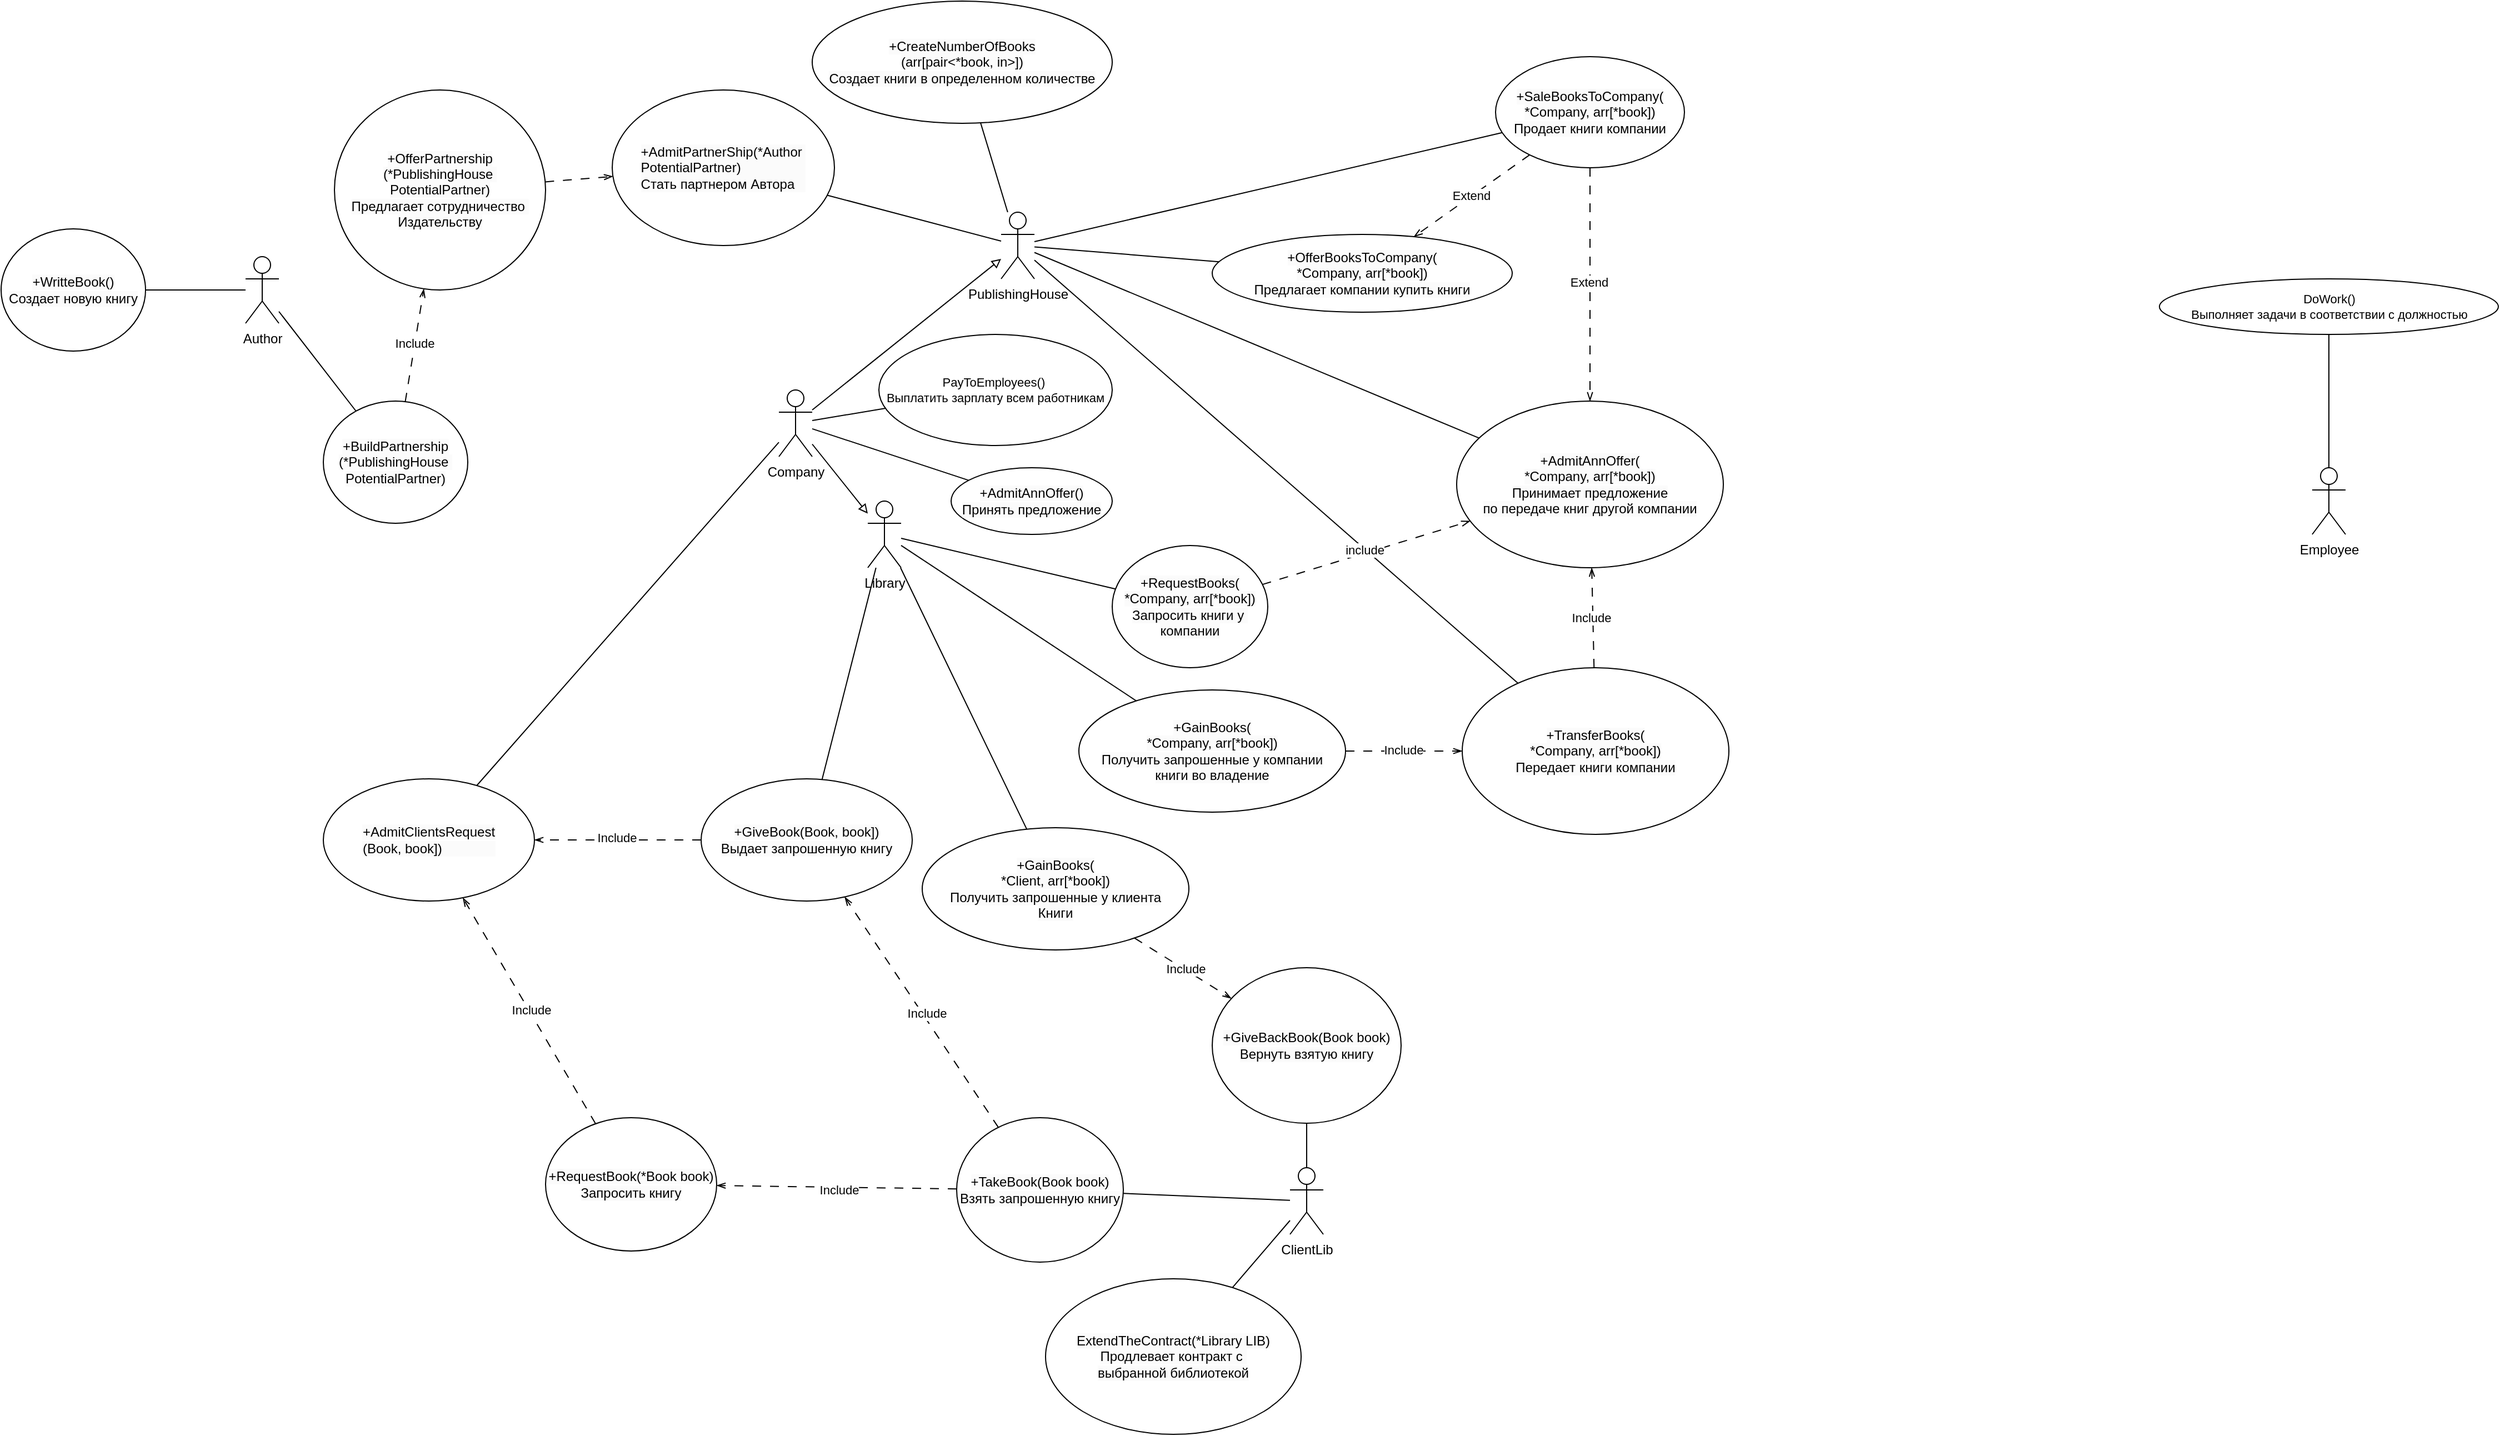 <mxfile version="24.7.17">
  <diagram name="Страница — 1" id="1cSsIdaJOo9Q6PnTaS0a">
    <mxGraphModel dx="1782" dy="1741" grid="1" gridSize="10" guides="1" tooltips="1" connect="1" arrows="1" fold="1" page="1" pageScale="1" pageWidth="827" pageHeight="1169" math="0" shadow="0">
      <root>
        <mxCell id="0" />
        <mxCell id="1" parent="0" />
        <mxCell id="v1l3gSPfmKun_IUH_ubJ-33" style="edgeStyle=none;shape=connector;rounded=0;orthogonalLoop=1;jettySize=auto;html=1;strokeColor=default;align=center;verticalAlign=middle;fontFamily=Helvetica;fontSize=11;fontColor=default;labelBackgroundColor=default;endArrow=none;endFill=0;" parent="1" source="v1l3gSPfmKun_IUH_ubJ-1" target="v1l3gSPfmKun_IUH_ubJ-32" edge="1">
          <mxGeometry relative="1" as="geometry" />
        </mxCell>
        <mxCell id="v1l3gSPfmKun_IUH_ubJ-35" style="edgeStyle=none;shape=connector;rounded=0;orthogonalLoop=1;jettySize=auto;html=1;strokeColor=default;align=center;verticalAlign=middle;fontFamily=Helvetica;fontSize=11;fontColor=default;labelBackgroundColor=default;endArrow=none;endFill=0;" parent="1" source="v1l3gSPfmKun_IUH_ubJ-1" target="v1l3gSPfmKun_IUH_ubJ-34" edge="1">
          <mxGeometry relative="1" as="geometry" />
        </mxCell>
        <mxCell id="v1l3gSPfmKun_IUH_ubJ-59" style="edgeStyle=none;shape=connector;rounded=0;orthogonalLoop=1;jettySize=auto;html=1;strokeColor=default;align=center;verticalAlign=middle;fontFamily=Helvetica;fontSize=11;fontColor=default;labelBackgroundColor=default;endArrow=none;endFill=0;" parent="1" source="v1l3gSPfmKun_IUH_ubJ-1" target="v1l3gSPfmKun_IUH_ubJ-58" edge="1">
          <mxGeometry relative="1" as="geometry" />
        </mxCell>
        <mxCell id="v1l3gSPfmKun_IUH_ubJ-65" style="edgeStyle=none;shape=connector;rounded=0;orthogonalLoop=1;jettySize=auto;html=1;strokeColor=default;align=center;verticalAlign=middle;fontFamily=Helvetica;fontSize=11;fontColor=default;labelBackgroundColor=default;endArrow=none;endFill=0;" parent="1" source="v1l3gSPfmKun_IUH_ubJ-1" target="v1l3gSPfmKun_IUH_ubJ-37" edge="1">
          <mxGeometry relative="1" as="geometry" />
        </mxCell>
        <mxCell id="v1l3gSPfmKun_IUH_ubJ-77" style="edgeStyle=none;shape=connector;rounded=0;orthogonalLoop=1;jettySize=auto;html=1;strokeColor=default;align=center;verticalAlign=middle;fontFamily=Helvetica;fontSize=11;fontColor=default;labelBackgroundColor=default;endArrow=none;endFill=0;" parent="1" source="v1l3gSPfmKun_IUH_ubJ-1" target="v1l3gSPfmKun_IUH_ubJ-76" edge="1">
          <mxGeometry relative="1" as="geometry" />
        </mxCell>
        <mxCell id="v1l3gSPfmKun_IUH_ubJ-91" style="edgeStyle=none;shape=connector;rounded=0;orthogonalLoop=1;jettySize=auto;html=1;strokeColor=default;align=center;verticalAlign=middle;fontFamily=Helvetica;fontSize=11;fontColor=default;labelBackgroundColor=default;endArrow=none;endFill=0;" parent="1" source="v1l3gSPfmKun_IUH_ubJ-1" target="v1l3gSPfmKun_IUH_ubJ-90" edge="1">
          <mxGeometry relative="1" as="geometry" />
        </mxCell>
        <mxCell id="v1l3gSPfmKun_IUH_ubJ-1" value="PublishingHouse" style="shape=umlActor;verticalLabelPosition=bottom;verticalAlign=top;html=1;outlineConnect=0;" parent="1" vertex="1">
          <mxGeometry x="210" y="30" width="30" height="60" as="geometry" />
        </mxCell>
        <mxCell id="v1l3gSPfmKun_IUH_ubJ-31" style="edgeStyle=none;shape=connector;rounded=0;orthogonalLoop=1;jettySize=auto;html=1;strokeColor=default;align=center;verticalAlign=middle;fontFamily=Helvetica;fontSize=11;fontColor=default;labelBackgroundColor=default;endArrow=none;endFill=0;" parent="1" source="v1l3gSPfmKun_IUH_ubJ-2" target="v1l3gSPfmKun_IUH_ubJ-30" edge="1">
          <mxGeometry relative="1" as="geometry" />
        </mxCell>
        <mxCell id="v1l3gSPfmKun_IUH_ubJ-87" style="edgeStyle=none;shape=connector;rounded=0;orthogonalLoop=1;jettySize=auto;html=1;strokeColor=default;align=center;verticalAlign=middle;fontFamily=Helvetica;fontSize=11;fontColor=default;labelBackgroundColor=default;endArrow=none;endFill=0;" parent="1" source="v1l3gSPfmKun_IUH_ubJ-2" target="v1l3gSPfmKun_IUH_ubJ-86" edge="1">
          <mxGeometry relative="1" as="geometry" />
        </mxCell>
        <mxCell id="v1l3gSPfmKun_IUH_ubJ-102" style="edgeStyle=none;shape=connector;rounded=0;orthogonalLoop=1;jettySize=auto;html=1;strokeColor=default;align=center;verticalAlign=middle;fontFamily=Helvetica;fontSize=11;fontColor=default;labelBackgroundColor=default;endArrow=none;endFill=0;" parent="1" source="v1l3gSPfmKun_IUH_ubJ-2" target="v1l3gSPfmKun_IUH_ubJ-41" edge="1">
          <mxGeometry relative="1" as="geometry" />
        </mxCell>
        <mxCell id="v1l3gSPfmKun_IUH_ubJ-120" style="edgeStyle=none;shape=connector;rounded=0;orthogonalLoop=1;jettySize=auto;html=1;strokeColor=default;align=center;verticalAlign=middle;fontFamily=Helvetica;fontSize=11;fontColor=default;labelBackgroundColor=default;endArrow=none;endFill=0;" parent="1" source="v1l3gSPfmKun_IUH_ubJ-2" target="v1l3gSPfmKun_IUH_ubJ-119" edge="1">
          <mxGeometry relative="1" as="geometry" />
        </mxCell>
        <mxCell id="v1l3gSPfmKun_IUH_ubJ-2" value="Library" style="shape=umlActor;verticalLabelPosition=bottom;verticalAlign=top;html=1;outlineConnect=0;" parent="1" vertex="1">
          <mxGeometry x="90" y="290" width="30" height="60" as="geometry" />
        </mxCell>
        <mxCell id="v1l3gSPfmKun_IUH_ubJ-18" style="rounded=0;orthogonalLoop=1;jettySize=auto;html=1;endArrow=block;endFill=0;" parent="1" source="v1l3gSPfmKun_IUH_ubJ-5" target="v1l3gSPfmKun_IUH_ubJ-1" edge="1">
          <mxGeometry relative="1" as="geometry" />
        </mxCell>
        <mxCell id="v1l3gSPfmKun_IUH_ubJ-19" style="edgeStyle=none;shape=connector;rounded=0;orthogonalLoop=1;jettySize=auto;html=1;strokeColor=default;align=center;verticalAlign=middle;fontFamily=Helvetica;fontSize=11;fontColor=default;labelBackgroundColor=default;endArrow=block;endFill=0;" parent="1" source="v1l3gSPfmKun_IUH_ubJ-5" target="v1l3gSPfmKun_IUH_ubJ-2" edge="1">
          <mxGeometry relative="1" as="geometry" />
        </mxCell>
        <mxCell id="v1l3gSPfmKun_IUH_ubJ-23" style="edgeStyle=none;shape=connector;rounded=0;orthogonalLoop=1;jettySize=auto;html=1;strokeColor=default;align=center;verticalAlign=middle;fontFamily=Helvetica;fontSize=11;fontColor=default;labelBackgroundColor=default;endArrow=none;endFill=0;" parent="1" source="v1l3gSPfmKun_IUH_ubJ-5" target="v1l3gSPfmKun_IUH_ubJ-22" edge="1">
          <mxGeometry relative="1" as="geometry" />
        </mxCell>
        <mxCell id="v1l3gSPfmKun_IUH_ubJ-61" style="edgeStyle=none;shape=connector;rounded=0;orthogonalLoop=1;jettySize=auto;html=1;strokeColor=default;align=center;verticalAlign=middle;fontFamily=Helvetica;fontSize=11;fontColor=default;labelBackgroundColor=default;endArrow=none;endFill=0;" parent="1" source="v1l3gSPfmKun_IUH_ubJ-5" target="v1l3gSPfmKun_IUH_ubJ-60" edge="1">
          <mxGeometry relative="1" as="geometry" />
        </mxCell>
        <mxCell id="raZF7uwLVwhogA-u9e-4-4" style="rounded=0;orthogonalLoop=1;jettySize=auto;html=1;endArrow=none;endFill=0;" edge="1" parent="1" source="v1l3gSPfmKun_IUH_ubJ-5" target="v1l3gSPfmKun_IUH_ubJ-110">
          <mxGeometry relative="1" as="geometry" />
        </mxCell>
        <mxCell id="v1l3gSPfmKun_IUH_ubJ-5" value="Company" style="shape=umlActor;verticalLabelPosition=bottom;verticalAlign=top;html=1;outlineConnect=0;" parent="1" vertex="1">
          <mxGeometry x="10" y="190" width="30" height="60" as="geometry" />
        </mxCell>
        <mxCell id="v1l3gSPfmKun_IUH_ubJ-55" style="edgeStyle=none;shape=connector;rounded=0;orthogonalLoop=1;jettySize=auto;html=1;strokeColor=default;align=center;verticalAlign=middle;fontFamily=Helvetica;fontSize=11;fontColor=default;labelBackgroundColor=default;endArrow=none;endFill=0;" parent="1" source="v1l3gSPfmKun_IUH_ubJ-9" target="v1l3gSPfmKun_IUH_ubJ-54" edge="1">
          <mxGeometry relative="1" as="geometry" />
        </mxCell>
        <mxCell id="v1l3gSPfmKun_IUH_ubJ-62" style="edgeStyle=none;shape=connector;rounded=0;orthogonalLoop=1;jettySize=auto;html=1;strokeColor=default;align=center;verticalAlign=middle;fontFamily=Helvetica;fontSize=11;fontColor=default;labelBackgroundColor=default;endArrow=none;endFill=0;" parent="1" source="v1l3gSPfmKun_IUH_ubJ-9" target="v1l3gSPfmKun_IUH_ubJ-56" edge="1">
          <mxGeometry relative="1" as="geometry" />
        </mxCell>
        <mxCell id="v1l3gSPfmKun_IUH_ubJ-9" value="Author" style="shape=umlActor;verticalLabelPosition=bottom;verticalAlign=top;html=1;outlineConnect=0;" parent="1" vertex="1">
          <mxGeometry x="-470" y="70" width="30" height="60" as="geometry" />
        </mxCell>
        <mxCell id="v1l3gSPfmKun_IUH_ubJ-27" style="edgeStyle=none;shape=connector;rounded=0;orthogonalLoop=1;jettySize=auto;html=1;strokeColor=default;align=center;verticalAlign=middle;fontFamily=Helvetica;fontSize=11;fontColor=default;labelBackgroundColor=default;endArrow=none;endFill=0;" parent="1" source="v1l3gSPfmKun_IUH_ubJ-13" target="v1l3gSPfmKun_IUH_ubJ-25" edge="1">
          <mxGeometry relative="1" as="geometry" />
        </mxCell>
        <mxCell id="v1l3gSPfmKun_IUH_ubJ-13" value="Employee" style="shape=umlActor;verticalLabelPosition=bottom;verticalAlign=top;html=1;outlineConnect=0;" parent="1" vertex="1">
          <mxGeometry x="1390" y="260" width="30" height="60" as="geometry" />
        </mxCell>
        <mxCell id="v1l3gSPfmKun_IUH_ubJ-47" style="edgeStyle=none;shape=connector;rounded=0;orthogonalLoop=1;jettySize=auto;html=1;strokeColor=default;align=center;verticalAlign=middle;fontFamily=Helvetica;fontSize=11;fontColor=default;labelBackgroundColor=default;endArrow=none;endFill=0;" parent="1" source="v1l3gSPfmKun_IUH_ubJ-16" target="v1l3gSPfmKun_IUH_ubJ-46" edge="1">
          <mxGeometry relative="1" as="geometry" />
        </mxCell>
        <mxCell id="v1l3gSPfmKun_IUH_ubJ-53" style="edgeStyle=none;shape=connector;rounded=0;orthogonalLoop=1;jettySize=auto;html=1;strokeColor=default;align=center;verticalAlign=middle;fontFamily=Helvetica;fontSize=11;fontColor=default;labelBackgroundColor=default;endArrow=none;endFill=0;" parent="1" source="v1l3gSPfmKun_IUH_ubJ-16" target="v1l3gSPfmKun_IUH_ubJ-52" edge="1">
          <mxGeometry relative="1" as="geometry" />
        </mxCell>
        <mxCell id="v1l3gSPfmKun_IUH_ubJ-125" style="edgeStyle=none;shape=connector;rounded=0;orthogonalLoop=1;jettySize=auto;html=1;strokeColor=default;align=center;verticalAlign=middle;fontFamily=Helvetica;fontSize=11;fontColor=default;labelBackgroundColor=default;endArrow=none;endFill=0;" parent="1" source="v1l3gSPfmKun_IUH_ubJ-16" target="v1l3gSPfmKun_IUH_ubJ-124" edge="1">
          <mxGeometry relative="1" as="geometry" />
        </mxCell>
        <mxCell id="v1l3gSPfmKun_IUH_ubJ-16" value="ClientLib" style="shape=umlActor;verticalLabelPosition=bottom;verticalAlign=top;html=1;outlineConnect=0;" parent="1" vertex="1">
          <mxGeometry x="470" y="890" width="30" height="60" as="geometry" />
        </mxCell>
        <mxCell id="v1l3gSPfmKun_IUH_ubJ-22" value="PayToEmployees()&amp;nbsp;&lt;div&gt;Выплатить зарплату всем работникам&lt;/div&gt;" style="ellipse;whiteSpace=wrap;html=1;fontFamily=Helvetica;fontSize=11;fontColor=default;labelBackgroundColor=default;" parent="1" vertex="1">
          <mxGeometry x="100" y="140" width="210" height="100" as="geometry" />
        </mxCell>
        <mxCell id="v1l3gSPfmKun_IUH_ubJ-25" value="DoWork()&lt;div&gt;Выполняет задачи в соответствии с должностью&lt;/div&gt;" style="ellipse;whiteSpace=wrap;html=1;fontFamily=Helvetica;fontSize=11;fontColor=default;labelBackgroundColor=default;" parent="1" vertex="1">
          <mxGeometry x="1252.5" y="90" width="305" height="50" as="geometry" />
        </mxCell>
        <mxCell id="v1l3gSPfmKun_IUH_ubJ-98" style="edgeStyle=none;shape=connector;rounded=0;orthogonalLoop=1;jettySize=auto;html=1;dashed=1;dashPattern=8 8;strokeColor=default;align=center;verticalAlign=middle;fontFamily=Helvetica;fontSize=11;fontColor=default;labelBackgroundColor=default;endArrow=openThin;endFill=0;" parent="1" source="v1l3gSPfmKun_IUH_ubJ-30" target="v1l3gSPfmKun_IUH_ubJ-90" edge="1">
          <mxGeometry relative="1" as="geometry" />
        </mxCell>
        <mxCell id="v1l3gSPfmKun_IUH_ubJ-101" value="Include" style="edgeLabel;html=1;align=center;verticalAlign=middle;resizable=0;points=[];fontFamily=Helvetica;fontSize=11;fontColor=default;labelBackgroundColor=default;" parent="v1l3gSPfmKun_IUH_ubJ-98" vertex="1" connectable="0">
          <mxGeometry x="-0.021" y="1" relative="1" as="geometry">
            <mxPoint as="offset" />
          </mxGeometry>
        </mxCell>
        <mxCell id="v1l3gSPfmKun_IUH_ubJ-30" value="&lt;span style=&quot;font-size: 12px; text-align: left; text-wrap: nowrap; background-color: rgb(251, 251, 251);&quot;&gt;+GainBooks(&lt;/span&gt;&lt;br style=&quot;font-size: 12px; text-align: left; text-wrap: nowrap; padding: 0px; margin: 0px; background-color: rgb(251, 251, 251);&quot;&gt;&lt;span style=&quot;font-size: 12px; text-align: left; text-wrap: nowrap; background-color: rgb(251, 251, 251);&quot;&gt;*Company, arr[*book])&lt;/span&gt;&lt;div&gt;&lt;span style=&quot;font-size: 12px; text-align: left; text-wrap: nowrap; background-color: rgb(251, 251, 251);&quot;&gt;Получить запрошенные у компании&lt;/span&gt;&lt;/div&gt;&lt;div&gt;&lt;span style=&quot;font-size: 12px; text-align: left; text-wrap: nowrap; background-color: rgb(251, 251, 251);&quot;&gt;книги во владение&lt;/span&gt;&lt;/div&gt;" style="ellipse;whiteSpace=wrap;html=1;fontFamily=Helvetica;fontSize=11;fontColor=default;labelBackgroundColor=default;" parent="1" vertex="1">
          <mxGeometry x="280" y="460" width="240" height="110" as="geometry" />
        </mxCell>
        <mxCell id="v1l3gSPfmKun_IUH_ubJ-32" value="&lt;span style=&quot;font-size: 12px; text-align: left; text-wrap: nowrap; background-color: rgb(251, 251, 251);&quot;&gt;+CreateNumberOfBooks&lt;/span&gt;&lt;br style=&quot;padding: 0px; margin: 0px; font-size: 12px; text-align: left; text-wrap: nowrap; background-color: rgb(251, 251, 251);&quot;&gt;&lt;span style=&quot;font-size: 12px; text-align: left; text-wrap: nowrap; background-color: rgb(251, 251, 251);&quot;&gt;(arr[pair&amp;lt;*book, in&amp;gt;])&lt;/span&gt;&lt;br&gt;&lt;div&gt;&lt;span style=&quot;font-size: 12px; text-align: left; text-wrap: nowrap; background-color: rgb(251, 251, 251);&quot;&gt;Создает книги в определенном количестве&lt;/span&gt;&lt;/div&gt;" style="ellipse;whiteSpace=wrap;html=1;fontFamily=Helvetica;fontSize=11;fontColor=default;labelBackgroundColor=default;" parent="1" vertex="1">
          <mxGeometry x="40" y="-160" width="270" height="110" as="geometry" />
        </mxCell>
        <mxCell id="v1l3gSPfmKun_IUH_ubJ-68" style="edgeStyle=none;shape=connector;rounded=0;orthogonalLoop=1;jettySize=auto;html=1;dashed=1;dashPattern=8 8;strokeColor=default;align=center;verticalAlign=middle;fontFamily=Helvetica;fontSize=11;fontColor=default;labelBackgroundColor=default;endArrow=openThin;endFill=0;" parent="1" source="v1l3gSPfmKun_IUH_ubJ-34" target="v1l3gSPfmKun_IUH_ubJ-58" edge="1">
          <mxGeometry relative="1" as="geometry" />
        </mxCell>
        <mxCell id="v1l3gSPfmKun_IUH_ubJ-69" value="Extend" style="edgeLabel;html=1;align=center;verticalAlign=middle;resizable=0;points=[];fontFamily=Helvetica;fontSize=11;fontColor=default;labelBackgroundColor=default;" parent="v1l3gSPfmKun_IUH_ubJ-68" vertex="1" connectable="0">
          <mxGeometry x="-0.021" y="-1" relative="1" as="geometry">
            <mxPoint as="offset" />
          </mxGeometry>
        </mxCell>
        <mxCell id="v1l3gSPfmKun_IUH_ubJ-108" style="edgeStyle=none;shape=connector;rounded=0;orthogonalLoop=1;jettySize=auto;html=1;dashed=1;dashPattern=8 8;strokeColor=default;align=center;verticalAlign=middle;fontFamily=Helvetica;fontSize=11;fontColor=default;labelBackgroundColor=default;endArrow=openThin;endFill=0;" parent="1" source="v1l3gSPfmKun_IUH_ubJ-34" target="v1l3gSPfmKun_IUH_ubJ-37" edge="1">
          <mxGeometry relative="1" as="geometry" />
        </mxCell>
        <mxCell id="v1l3gSPfmKun_IUH_ubJ-109" value="Extend" style="edgeLabel;html=1;align=center;verticalAlign=middle;resizable=0;points=[];fontFamily=Helvetica;fontSize=11;fontColor=default;labelBackgroundColor=default;" parent="v1l3gSPfmKun_IUH_ubJ-108" vertex="1" connectable="0">
          <mxGeometry x="-0.006" y="-1" relative="1" as="geometry">
            <mxPoint as="offset" />
          </mxGeometry>
        </mxCell>
        <mxCell id="v1l3gSPfmKun_IUH_ubJ-34" value="&lt;span style=&quot;font-size: 12px; text-align: left; text-wrap: nowrap; background-color: rgb(251, 251, 251);&quot;&gt;+SaleBooksToCompany(&lt;/span&gt;&lt;br style=&quot;padding: 0px; margin: 0px; font-size: 12px; text-align: left; text-wrap: nowrap; background-color: rgb(251, 251, 251);&quot;&gt;&lt;span style=&quot;font-size: 12px; text-align: left; text-wrap: nowrap; background-color: rgb(251, 251, 251);&quot;&gt;*Company, arr[*book])&lt;/span&gt;&lt;br&gt;&lt;div&gt;&lt;span style=&quot;font-size: 12px; text-align: left; text-wrap: nowrap; background-color: rgb(251, 251, 251);&quot;&gt;Продает книги компании&lt;/span&gt;&lt;/div&gt;" style="ellipse;whiteSpace=wrap;html=1;fontFamily=Helvetica;fontSize=11;fontColor=default;labelBackgroundColor=default;" parent="1" vertex="1">
          <mxGeometry x="655" y="-110" width="170" height="100" as="geometry" />
        </mxCell>
        <mxCell id="v1l3gSPfmKun_IUH_ubJ-37" value="&lt;span style=&quot;font-size: 12px; text-align: left; text-wrap: nowrap; background-color: rgb(251, 251, 251);&quot;&gt;+OfferBooksToCompany(&lt;/span&gt;&lt;br style=&quot;padding: 0px; margin: 0px; font-size: 12px; text-align: left; text-wrap: nowrap; background-color: rgb(251, 251, 251);&quot;&gt;&lt;span style=&quot;font-size: 12px; text-align: left; text-wrap: nowrap; background-color: rgb(251, 251, 251);&quot;&gt;*Company, arr[*book])&lt;/span&gt;&lt;br&gt;&lt;div&gt;&lt;span style=&quot;font-size: 12px; text-align: left; text-wrap: nowrap; background-color: rgb(251, 251, 251);&quot;&gt;Предлагает компании купить книги&lt;/span&gt;&lt;/div&gt;" style="ellipse;whiteSpace=wrap;html=1;fontFamily=Helvetica;fontSize=11;fontColor=default;labelBackgroundColor=default;" parent="1" vertex="1">
          <mxGeometry x="400" y="50" width="270" height="70" as="geometry" />
        </mxCell>
        <mxCell id="raZF7uwLVwhogA-u9e-4-10" style="edgeStyle=none;shape=connector;rounded=0;orthogonalLoop=1;jettySize=auto;html=1;dashed=1;dashPattern=8 8;strokeColor=default;align=center;verticalAlign=middle;fontFamily=Helvetica;fontSize=11;fontColor=default;labelBackgroundColor=default;endArrow=openThin;endFill=0;" edge="1" parent="1" source="v1l3gSPfmKun_IUH_ubJ-41" target="v1l3gSPfmKun_IUH_ubJ-58">
          <mxGeometry relative="1" as="geometry" />
        </mxCell>
        <mxCell id="raZF7uwLVwhogA-u9e-4-11" value="include" style="edgeLabel;html=1;align=center;verticalAlign=middle;resizable=0;points=[];fontFamily=Helvetica;fontSize=11;fontColor=default;labelBackgroundColor=default;" vertex="1" connectable="0" parent="raZF7uwLVwhogA-u9e-4-10">
          <mxGeometry x="-0.012" y="3" relative="1" as="geometry">
            <mxPoint as="offset" />
          </mxGeometry>
        </mxCell>
        <mxCell id="v1l3gSPfmKun_IUH_ubJ-41" value="&lt;span style=&quot;font-size: 12px; text-align: left; text-wrap: nowrap; background-color: rgb(251, 251, 251);&quot;&gt;+RequestBooks(&lt;/span&gt;&lt;br style=&quot;font-size: 12px; text-align: left; text-wrap: nowrap; padding: 0px; margin: 0px; background-color: rgb(251, 251, 251);&quot;&gt;&lt;span style=&quot;font-size: 12px; text-align: left; text-wrap: nowrap; background-color: rgb(251, 251, 251);&quot;&gt;*Company, arr[*book])&lt;/span&gt;&lt;div&gt;&lt;span style=&quot;font-size: 12px; text-align: left; text-wrap: nowrap; background-color: rgb(251, 251, 251);&quot;&gt;Запросить книги у&amp;nbsp;&lt;/span&gt;&lt;/div&gt;&lt;div&gt;&lt;span style=&quot;font-size: 12px; text-align: left; text-wrap: nowrap; background-color: rgb(251, 251, 251);&quot;&gt;компании&lt;/span&gt;&lt;/div&gt;" style="ellipse;whiteSpace=wrap;html=1;fontFamily=Helvetica;fontSize=11;fontColor=default;labelBackgroundColor=default;" parent="1" vertex="1">
          <mxGeometry x="310" y="330" width="140" height="110" as="geometry" />
        </mxCell>
        <mxCell id="v1l3gSPfmKun_IUH_ubJ-49" style="edgeStyle=none;shape=connector;rounded=0;orthogonalLoop=1;jettySize=auto;html=1;dashed=1;dashPattern=8 8;strokeColor=default;align=center;verticalAlign=middle;fontFamily=Helvetica;fontSize=11;fontColor=default;labelBackgroundColor=default;endArrow=openThin;endFill=0;" parent="1" source="v1l3gSPfmKun_IUH_ubJ-46" target="v1l3gSPfmKun_IUH_ubJ-86" edge="1">
          <mxGeometry relative="1" as="geometry" />
        </mxCell>
        <mxCell id="v1l3gSPfmKun_IUH_ubJ-51" value="Include" style="edgeLabel;html=1;align=center;verticalAlign=middle;resizable=0;points=[];fontFamily=Helvetica;fontSize=11;fontColor=default;labelBackgroundColor=default;" parent="v1l3gSPfmKun_IUH_ubJ-49" vertex="1" connectable="0">
          <mxGeometry x="-0.021" y="-3" relative="1" as="geometry">
            <mxPoint as="offset" />
          </mxGeometry>
        </mxCell>
        <mxCell id="raZF7uwLVwhogA-u9e-4-8" style="edgeStyle=none;shape=connector;rounded=0;orthogonalLoop=1;jettySize=auto;html=1;dashed=1;dashPattern=8 8;strokeColor=default;align=center;verticalAlign=middle;fontFamily=Helvetica;fontSize=11;fontColor=default;labelBackgroundColor=default;endArrow=openThin;endFill=0;" edge="1" parent="1" source="v1l3gSPfmKun_IUH_ubJ-46" target="v1l3gSPfmKun_IUH_ubJ-48">
          <mxGeometry relative="1" as="geometry" />
        </mxCell>
        <mxCell id="raZF7uwLVwhogA-u9e-4-9" value="Include" style="edgeLabel;html=1;align=center;verticalAlign=middle;resizable=0;points=[];fontFamily=Helvetica;fontSize=11;fontColor=default;labelBackgroundColor=default;" vertex="1" connectable="0" parent="raZF7uwLVwhogA-u9e-4-8">
          <mxGeometry x="-0.017" y="2" relative="1" as="geometry">
            <mxPoint as="offset" />
          </mxGeometry>
        </mxCell>
        <mxCell id="v1l3gSPfmKun_IUH_ubJ-46" value="&lt;span style=&quot;font-size: 12px; text-align: left; text-wrap: nowrap; background-color: rgb(251, 251, 251);&quot;&gt;+TakeBook(Book book)&lt;/span&gt;&lt;div&gt;&lt;span style=&quot;font-size: 12px; text-align: left; text-wrap: nowrap; background-color: rgb(251, 251, 251);&quot;&gt;Взять запрошенную книгу&lt;/span&gt;&lt;/div&gt;" style="ellipse;whiteSpace=wrap;html=1;fontFamily=Helvetica;fontSize=11;fontColor=default;labelBackgroundColor=default;" parent="1" vertex="1">
          <mxGeometry x="170" y="845" width="150" height="130" as="geometry" />
        </mxCell>
        <mxCell id="raZF7uwLVwhogA-u9e-4-6" style="edgeStyle=none;shape=connector;rounded=0;orthogonalLoop=1;jettySize=auto;html=1;dashed=1;dashPattern=8 8;strokeColor=default;align=center;verticalAlign=middle;fontFamily=Helvetica;fontSize=11;fontColor=default;labelBackgroundColor=default;endArrow=openThin;endFill=0;" edge="1" parent="1" source="v1l3gSPfmKun_IUH_ubJ-48" target="v1l3gSPfmKun_IUH_ubJ-110">
          <mxGeometry relative="1" as="geometry" />
        </mxCell>
        <mxCell id="raZF7uwLVwhogA-u9e-4-7" value="Include" style="edgeLabel;html=1;align=center;verticalAlign=middle;resizable=0;points=[];fontFamily=Helvetica;fontSize=11;fontColor=default;labelBackgroundColor=default;" vertex="1" connectable="0" parent="raZF7uwLVwhogA-u9e-4-6">
          <mxGeometry x="-0.004" y="-2" relative="1" as="geometry">
            <mxPoint as="offset" />
          </mxGeometry>
        </mxCell>
        <mxCell id="v1l3gSPfmKun_IUH_ubJ-48" value="&lt;span style=&quot;font-size: 12px; text-align: left; text-wrap: nowrap; background-color: rgb(251, 251, 251);&quot;&gt;+RequestBook(*Book book)&lt;/span&gt;&lt;div&gt;&lt;span style=&quot;font-size: 12px; text-align: left; text-wrap: nowrap; background-color: rgb(251, 251, 251);&quot;&gt;Запросить книгу&lt;/span&gt;&lt;/div&gt;" style="ellipse;whiteSpace=wrap;html=1;fontFamily=Helvetica;fontSize=11;fontColor=default;labelBackgroundColor=default;" parent="1" vertex="1">
          <mxGeometry x="-200" y="845" width="154" height="120" as="geometry" />
        </mxCell>
        <mxCell id="v1l3gSPfmKun_IUH_ubJ-52" value="&lt;span style=&quot;font-size: 12px; text-align: left; text-wrap: nowrap; background-color: rgb(251, 251, 251);&quot;&gt;+GiveBackBook(Book book)&lt;/span&gt;&lt;div&gt;&lt;span style=&quot;font-size: 12px; text-align: left; text-wrap: nowrap; background-color: rgb(251, 251, 251);&quot;&gt;Вернуть взятую книгу&lt;/span&gt;&lt;/div&gt;" style="ellipse;whiteSpace=wrap;html=1;fontFamily=Helvetica;fontSize=11;fontColor=default;labelBackgroundColor=default;" parent="1" vertex="1">
          <mxGeometry x="400" y="710" width="170" height="140" as="geometry" />
        </mxCell>
        <mxCell id="v1l3gSPfmKun_IUH_ubJ-54" value="&lt;span style=&quot;font-size: 12px; text-align: left; text-wrap: nowrap; background-color: rgb(251, 251, 251);&quot;&gt;+WritteBook()&lt;/span&gt;&lt;div&gt;&lt;span style=&quot;font-size: 12px; text-align: left; text-wrap: nowrap; background-color: rgb(251, 251, 251);&quot;&gt;Создает новую книгу&lt;/span&gt;&lt;/div&gt;" style="ellipse;whiteSpace=wrap;html=1;fontFamily=Helvetica;fontSize=11;fontColor=default;labelBackgroundColor=default;" parent="1" vertex="1">
          <mxGeometry x="-690" y="45" width="130" height="110" as="geometry" />
        </mxCell>
        <mxCell id="v1l3gSPfmKun_IUH_ubJ-80" style="edgeStyle=none;shape=connector;rounded=0;orthogonalLoop=1;jettySize=auto;html=1;dashed=1;dashPattern=8 8;strokeColor=default;align=center;verticalAlign=middle;fontFamily=Helvetica;fontSize=11;fontColor=default;labelBackgroundColor=default;endArrow=openThin;endFill=0;" parent="1" source="v1l3gSPfmKun_IUH_ubJ-56" target="v1l3gSPfmKun_IUH_ubJ-79" edge="1">
          <mxGeometry relative="1" as="geometry" />
        </mxCell>
        <mxCell id="v1l3gSPfmKun_IUH_ubJ-81" value="Include" style="edgeLabel;html=1;align=center;verticalAlign=middle;resizable=0;points=[];fontFamily=Helvetica;fontSize=11;fontColor=default;labelBackgroundColor=default;" parent="v1l3gSPfmKun_IUH_ubJ-80" vertex="1" connectable="0">
          <mxGeometry x="0.041" y="1" relative="1" as="geometry">
            <mxPoint as="offset" />
          </mxGeometry>
        </mxCell>
        <mxCell id="v1l3gSPfmKun_IUH_ubJ-56" value="&lt;span style=&quot;font-size: 12px; text-align: left; text-wrap: nowrap; background-color: rgb(251, 251, 251);&quot;&gt;+BuildPartnership&lt;/span&gt;&lt;br style=&quot;padding: 0px; margin: 0px; font-size: 12px; text-align: left; text-wrap: nowrap; background-color: rgb(251, 251, 251);&quot;&gt;&lt;span style=&quot;font-size: 12px; text-align: left; text-wrap: nowrap; background-color: rgb(251, 251, 251);&quot;&gt;(*PublishingHouse&amp;nbsp;&lt;/span&gt;&lt;br style=&quot;padding: 0px; margin: 0px; font-size: 12px; text-align: left; text-wrap: nowrap; background-color: rgb(251, 251, 251);&quot;&gt;&lt;span style=&quot;font-size: 12px; text-align: left; text-wrap: nowrap; background-color: rgb(251, 251, 251);&quot;&gt;PotentialPartner)&lt;/span&gt;" style="ellipse;whiteSpace=wrap;html=1;fontFamily=Helvetica;fontSize=11;fontColor=default;labelBackgroundColor=default;" parent="1" vertex="1">
          <mxGeometry x="-400" y="200" width="130" height="110" as="geometry" />
        </mxCell>
        <mxCell id="v1l3gSPfmKun_IUH_ubJ-58" value="&lt;span style=&quot;font-size: 12px; text-align: left; text-wrap: nowrap; background-color: rgb(251, 251, 251);&quot;&gt;+AdmitAnnOffer(&lt;/span&gt;&lt;br style=&quot;font-size: 12px; text-align: left; text-wrap: nowrap; background-color: rgb(251, 251, 251); padding: 0px; margin: 0px;&quot;&gt;&lt;span style=&quot;font-size: 12px; text-align: left; text-wrap: nowrap; background-color: rgb(251, 251, 251);&quot;&gt;*Company, arr[*book]&lt;/span&gt;&lt;span style=&quot;font-size: 12px; text-align: left; text-wrap: nowrap; background-color: rgb(251, 251, 251);&quot;&gt;)&lt;/span&gt;&lt;div&gt;&lt;span style=&quot;font-size: 12px; text-align: left; text-wrap: nowrap; background-color: rgb(251, 251, 251);&quot;&gt;Принимает предложение&lt;/span&gt;&lt;/div&gt;&lt;div&gt;&lt;span style=&quot;font-size: 12px; text-align: left; text-wrap: nowrap; background-color: rgb(251, 251, 251);&quot;&gt;по передаче книг другой компании&lt;/span&gt;&lt;/div&gt;" style="ellipse;whiteSpace=wrap;html=1;fontFamily=Helvetica;fontSize=11;fontColor=default;labelBackgroundColor=default;" parent="1" vertex="1">
          <mxGeometry x="620" y="200" width="240" height="150" as="geometry" />
        </mxCell>
        <mxCell id="v1l3gSPfmKun_IUH_ubJ-60" value="&lt;span style=&quot;text-wrap: nowrap; font-size: 12px; text-align: left; background-color: rgb(251, 251, 251);&quot;&gt;+AdmitAnnOffer(&lt;/span&gt;&lt;span style=&quot;text-wrap: nowrap; font-size: 12px; text-align: left; background-color: rgb(251, 251, 251);&quot;&gt;)&lt;/span&gt;&lt;br&gt;&lt;div&gt;&lt;span style=&quot;text-wrap: nowrap; font-size: 12px; text-align: left; background-color: rgb(251, 251, 251);&quot;&gt;Принять предложение&lt;/span&gt;&lt;/div&gt;" style="ellipse;whiteSpace=wrap;html=1;fontFamily=Helvetica;fontSize=11;fontColor=default;labelBackgroundColor=default;" parent="1" vertex="1">
          <mxGeometry x="165" y="260" width="145" height="60" as="geometry" />
        </mxCell>
        <mxCell id="v1l3gSPfmKun_IUH_ubJ-76" value="&lt;span style=&quot;font-size: 12px; text-align: left; text-wrap: nowrap; background-color: rgb(251, 251, 251);&quot;&gt;+AdmitPartnerShip(*Author&amp;nbsp;&lt;/span&gt;&lt;br style=&quot;font-size: 12px; text-align: left; background-color: rgb(251, 251, 251);&quot;&gt;&lt;div style=&quot;font-size: 12px; text-align: left; background-color: rgb(251, 251, 251);&quot;&gt;&lt;span style=&quot;text-wrap: nowrap;&quot;&gt;PotentialPartner)&lt;/span&gt;&lt;/div&gt;&lt;div style=&quot;font-size: 12px; text-align: left; background-color: rgb(251, 251, 251);&quot;&gt;&lt;span style=&quot;text-wrap: nowrap;&quot;&gt;Стать партнером Автора&lt;/span&gt;&lt;/div&gt;" style="ellipse;whiteSpace=wrap;html=1;fontFamily=Helvetica;fontSize=11;fontColor=default;labelBackgroundColor=default;" parent="1" vertex="1">
          <mxGeometry x="-140" y="-80" width="200" height="140" as="geometry" />
        </mxCell>
        <mxCell id="v1l3gSPfmKun_IUH_ubJ-85" style="edgeStyle=none;shape=connector;rounded=0;orthogonalLoop=1;jettySize=auto;html=1;dashed=1;dashPattern=8 8;strokeColor=default;align=center;verticalAlign=middle;fontFamily=Helvetica;fontSize=11;fontColor=default;labelBackgroundColor=default;endArrow=openThin;endFill=0;" parent="1" source="v1l3gSPfmKun_IUH_ubJ-79" target="v1l3gSPfmKun_IUH_ubJ-76" edge="1">
          <mxGeometry relative="1" as="geometry" />
        </mxCell>
        <mxCell id="v1l3gSPfmKun_IUH_ubJ-79" value="&lt;div&gt;&lt;span style=&quot;font-size: 12px; text-align: left; text-wrap: nowrap; background-color: rgb(251, 251, 251);&quot;&gt;+OfferPartnership&lt;/span&gt;&lt;br style=&quot;padding: 0px; margin: 0px; font-size: 12px; text-align: left; text-wrap: nowrap; background-color: rgb(251, 251, 251);&quot;&gt;&lt;span style=&quot;font-size: 12px; text-align: left; text-wrap: nowrap; background-color: rgb(251, 251, 251);&quot;&gt;(*PublishingHouse&amp;nbsp;&lt;/span&gt;&lt;br style=&quot;padding: 0px; margin: 0px; font-size: 12px; text-align: left; text-wrap: nowrap; background-color: rgb(251, 251, 251);&quot;&gt;&lt;span style=&quot;font-size: 12px; text-align: left; text-wrap: nowrap; background-color: rgb(251, 251, 251);&quot;&gt;PotentialPartner)&lt;/span&gt;&lt;span style=&quot;font-size: 12px; text-align: left; text-wrap: nowrap; background-color: rgb(251, 251, 251);&quot;&gt;&lt;br&gt;&lt;/span&gt;&lt;/div&gt;&lt;div&gt;&lt;span style=&quot;font-size: 12px; text-align: left; text-wrap: nowrap; background-color: rgb(251, 251, 251);&quot;&gt;Предлагает сотрудничество&amp;nbsp;&lt;/span&gt;&lt;/div&gt;&lt;div&gt;&lt;span style=&quot;font-size: 12px; text-align: left; text-wrap: nowrap; background-color: rgb(251, 251, 251);&quot;&gt;Издательству&lt;/span&gt;&lt;/div&gt;" style="ellipse;whiteSpace=wrap;html=1;fontFamily=Helvetica;fontSize=11;fontColor=default;labelBackgroundColor=default;" parent="1" vertex="1">
          <mxGeometry x="-390" y="-80" width="190" height="180" as="geometry" />
        </mxCell>
        <mxCell id="v1l3gSPfmKun_IUH_ubJ-113" style="edgeStyle=none;shape=connector;rounded=0;orthogonalLoop=1;jettySize=auto;html=1;dashed=1;dashPattern=8 8;strokeColor=default;align=center;verticalAlign=middle;fontFamily=Helvetica;fontSize=11;fontColor=default;labelBackgroundColor=default;endArrow=openThin;endFill=0;" parent="1" source="v1l3gSPfmKun_IUH_ubJ-86" target="v1l3gSPfmKun_IUH_ubJ-110" edge="1">
          <mxGeometry relative="1" as="geometry" />
        </mxCell>
        <mxCell id="v1l3gSPfmKun_IUH_ubJ-114" value="Include" style="edgeLabel;html=1;align=center;verticalAlign=middle;resizable=0;points=[];fontFamily=Helvetica;fontSize=11;fontColor=default;labelBackgroundColor=default;" parent="v1l3gSPfmKun_IUH_ubJ-113" vertex="1" connectable="0">
          <mxGeometry x="0.023" y="-2" relative="1" as="geometry">
            <mxPoint as="offset" />
          </mxGeometry>
        </mxCell>
        <mxCell id="v1l3gSPfmKun_IUH_ubJ-86" value="&lt;span style=&quot;font-size: 12px; text-align: left; text-wrap: nowrap; background-color: rgb(251, 251, 251);&quot;&gt;+GiveBook(&lt;/span&gt;&lt;span style=&quot;font-size: 12px; text-align: left; text-wrap: nowrap; background-color: rgb(251, 251, 251);&quot;&gt;Book, book])&lt;/span&gt;&lt;br&gt;&lt;div&gt;&lt;span style=&quot;font-size: 12px; text-align: left; text-wrap: nowrap; background-color: rgb(251, 251, 251);&quot;&gt;Выдает запрошенную книгу&lt;/span&gt;&lt;/div&gt;" style="ellipse;whiteSpace=wrap;html=1;fontFamily=Helvetica;fontSize=11;fontColor=default;labelBackgroundColor=default;" parent="1" vertex="1">
          <mxGeometry x="-60" y="540" width="190" height="110" as="geometry" />
        </mxCell>
        <mxCell id="v1l3gSPfmKun_IUH_ubJ-105" style="edgeStyle=none;shape=connector;rounded=0;orthogonalLoop=1;jettySize=auto;html=1;dashed=1;dashPattern=8 8;strokeColor=default;align=center;verticalAlign=middle;fontFamily=Helvetica;fontSize=11;fontColor=default;labelBackgroundColor=default;endArrow=openThin;endFill=0;" parent="1" source="v1l3gSPfmKun_IUH_ubJ-90" target="v1l3gSPfmKun_IUH_ubJ-58" edge="1">
          <mxGeometry relative="1" as="geometry" />
        </mxCell>
        <mxCell id="v1l3gSPfmKun_IUH_ubJ-106" value="Include" style="edgeLabel;html=1;align=center;verticalAlign=middle;resizable=0;points=[];fontFamily=Helvetica;fontSize=11;fontColor=default;labelBackgroundColor=default;" parent="v1l3gSPfmKun_IUH_ubJ-105" vertex="1" connectable="0">
          <mxGeometry x="0.009" y="2" relative="1" as="geometry">
            <mxPoint as="offset" />
          </mxGeometry>
        </mxCell>
        <mxCell id="v1l3gSPfmKun_IUH_ubJ-90" value="&lt;span style=&quot;font-size: 12px; text-align: left; text-wrap: nowrap; background-color: rgb(251, 251, 251);&quot;&gt;+TransferBooks(&lt;/span&gt;&lt;br style=&quot;font-size: 12px; text-align: left; text-wrap: nowrap; background-color: rgb(251, 251, 251); padding: 0px; margin: 0px;&quot;&gt;&lt;span style=&quot;font-size: 12px; text-align: left; text-wrap: nowrap; background-color: rgb(251, 251, 251);&quot;&gt;*Company, arr[*book]&lt;/span&gt;&lt;span style=&quot;font-size: 12px; text-align: left; text-wrap: nowrap; background-color: rgb(251, 251, 251);&quot;&gt;)&lt;/span&gt;&lt;div&gt;&lt;span style=&quot;font-size: 12px; text-align: left; text-wrap: nowrap; background-color: rgb(251, 251, 251);&quot;&gt;Передает книги компании&lt;/span&gt;&lt;/div&gt;" style="ellipse;whiteSpace=wrap;html=1;fontFamily=Helvetica;fontSize=11;fontColor=default;labelBackgroundColor=default;" parent="1" vertex="1">
          <mxGeometry x="625" y="440" width="240" height="150" as="geometry" />
        </mxCell>
        <mxCell id="v1l3gSPfmKun_IUH_ubJ-110" value="&lt;span style=&quot;font-size: 12px; text-align: left; text-wrap: nowrap; background-color: rgb(251, 251, 251);&quot;&gt;+AdmitClientsRequest&lt;/span&gt;&lt;div style=&quot;font-size: 12px; text-align: left; background-color: rgb(251, 251, 251);&quot;&gt;&lt;span style=&quot;text-wrap: nowrap;&quot;&gt;(&lt;/span&gt;&lt;span style=&quot;text-wrap: nowrap;&quot;&gt;Book, book])&lt;/span&gt;&lt;/div&gt;" style="ellipse;whiteSpace=wrap;html=1;fontFamily=Helvetica;fontSize=11;fontColor=default;labelBackgroundColor=default;" parent="1" vertex="1">
          <mxGeometry x="-400" y="540" width="190" height="110" as="geometry" />
        </mxCell>
        <mxCell id="v1l3gSPfmKun_IUH_ubJ-121" style="edgeStyle=none;shape=connector;rounded=0;orthogonalLoop=1;jettySize=auto;html=1;dashed=1;dashPattern=8 8;strokeColor=default;align=center;verticalAlign=middle;fontFamily=Helvetica;fontSize=11;fontColor=default;labelBackgroundColor=default;endArrow=openThin;endFill=0;" parent="1" source="v1l3gSPfmKun_IUH_ubJ-119" target="v1l3gSPfmKun_IUH_ubJ-52" edge="1">
          <mxGeometry relative="1" as="geometry" />
        </mxCell>
        <mxCell id="v1l3gSPfmKun_IUH_ubJ-122" value="Include" style="edgeLabel;html=1;align=center;verticalAlign=middle;resizable=0;points=[];fontFamily=Helvetica;fontSize=11;fontColor=default;labelBackgroundColor=default;" parent="v1l3gSPfmKun_IUH_ubJ-121" vertex="1" connectable="0">
          <mxGeometry x="0.029" y="1" relative="1" as="geometry">
            <mxPoint as="offset" />
          </mxGeometry>
        </mxCell>
        <mxCell id="v1l3gSPfmKun_IUH_ubJ-119" value="&lt;span style=&quot;font-size: 12px; text-align: left; text-wrap: nowrap; background-color: rgb(251, 251, 251);&quot;&gt;+GainBooks(&lt;/span&gt;&lt;br style=&quot;font-size: 12px; text-align: left; text-wrap: nowrap; padding: 0px; margin: 0px; background-color: rgb(251, 251, 251);&quot;&gt;&lt;span style=&quot;font-size: 12px; text-align: left; text-wrap: nowrap; background-color: rgb(251, 251, 251);&quot;&gt;*Client, arr[*book])&lt;/span&gt;&lt;br&gt;&lt;div&gt;&lt;span style=&quot;font-size: 12px; text-align: left; text-wrap: nowrap; background-color: rgb(251, 251, 251);&quot;&gt;Получить запрошенные у клиента&lt;/span&gt;&lt;/div&gt;&lt;div&gt;&lt;span style=&quot;font-size: 12px; text-align: left; text-wrap: nowrap; background-color: rgb(251, 251, 251);&quot;&gt;Книги&lt;/span&gt;&lt;/div&gt;" style="ellipse;whiteSpace=wrap;html=1;fontFamily=Helvetica;fontSize=11;fontColor=default;labelBackgroundColor=default;" parent="1" vertex="1">
          <mxGeometry x="139" y="584" width="240" height="110" as="geometry" />
        </mxCell>
        <mxCell id="v1l3gSPfmKun_IUH_ubJ-124" value="&lt;span style=&quot;font-size: 12px; text-wrap: nowrap; background-color: rgb(251, 251, 251);&quot;&gt;ExtendTheContract(*Library LIB)&lt;/span&gt;&lt;div&gt;&lt;span style=&quot;font-size: 12px; text-wrap: nowrap; background-color: rgb(251, 251, 251);&quot;&gt;Продлевает контракт с&amp;nbsp;&lt;/span&gt;&lt;/div&gt;&lt;div&gt;&lt;span style=&quot;font-size: 12px; text-wrap: nowrap; background-color: rgb(251, 251, 251);&quot;&gt;выбранной библиотекой&lt;/span&gt;&lt;/div&gt;" style="ellipse;whiteSpace=wrap;html=1;fontFamily=Helvetica;fontSize=11;fontColor=default;labelBackgroundColor=default;" parent="1" vertex="1">
          <mxGeometry x="250" y="990" width="230" height="140" as="geometry" />
        </mxCell>
      </root>
    </mxGraphModel>
  </diagram>
</mxfile>
